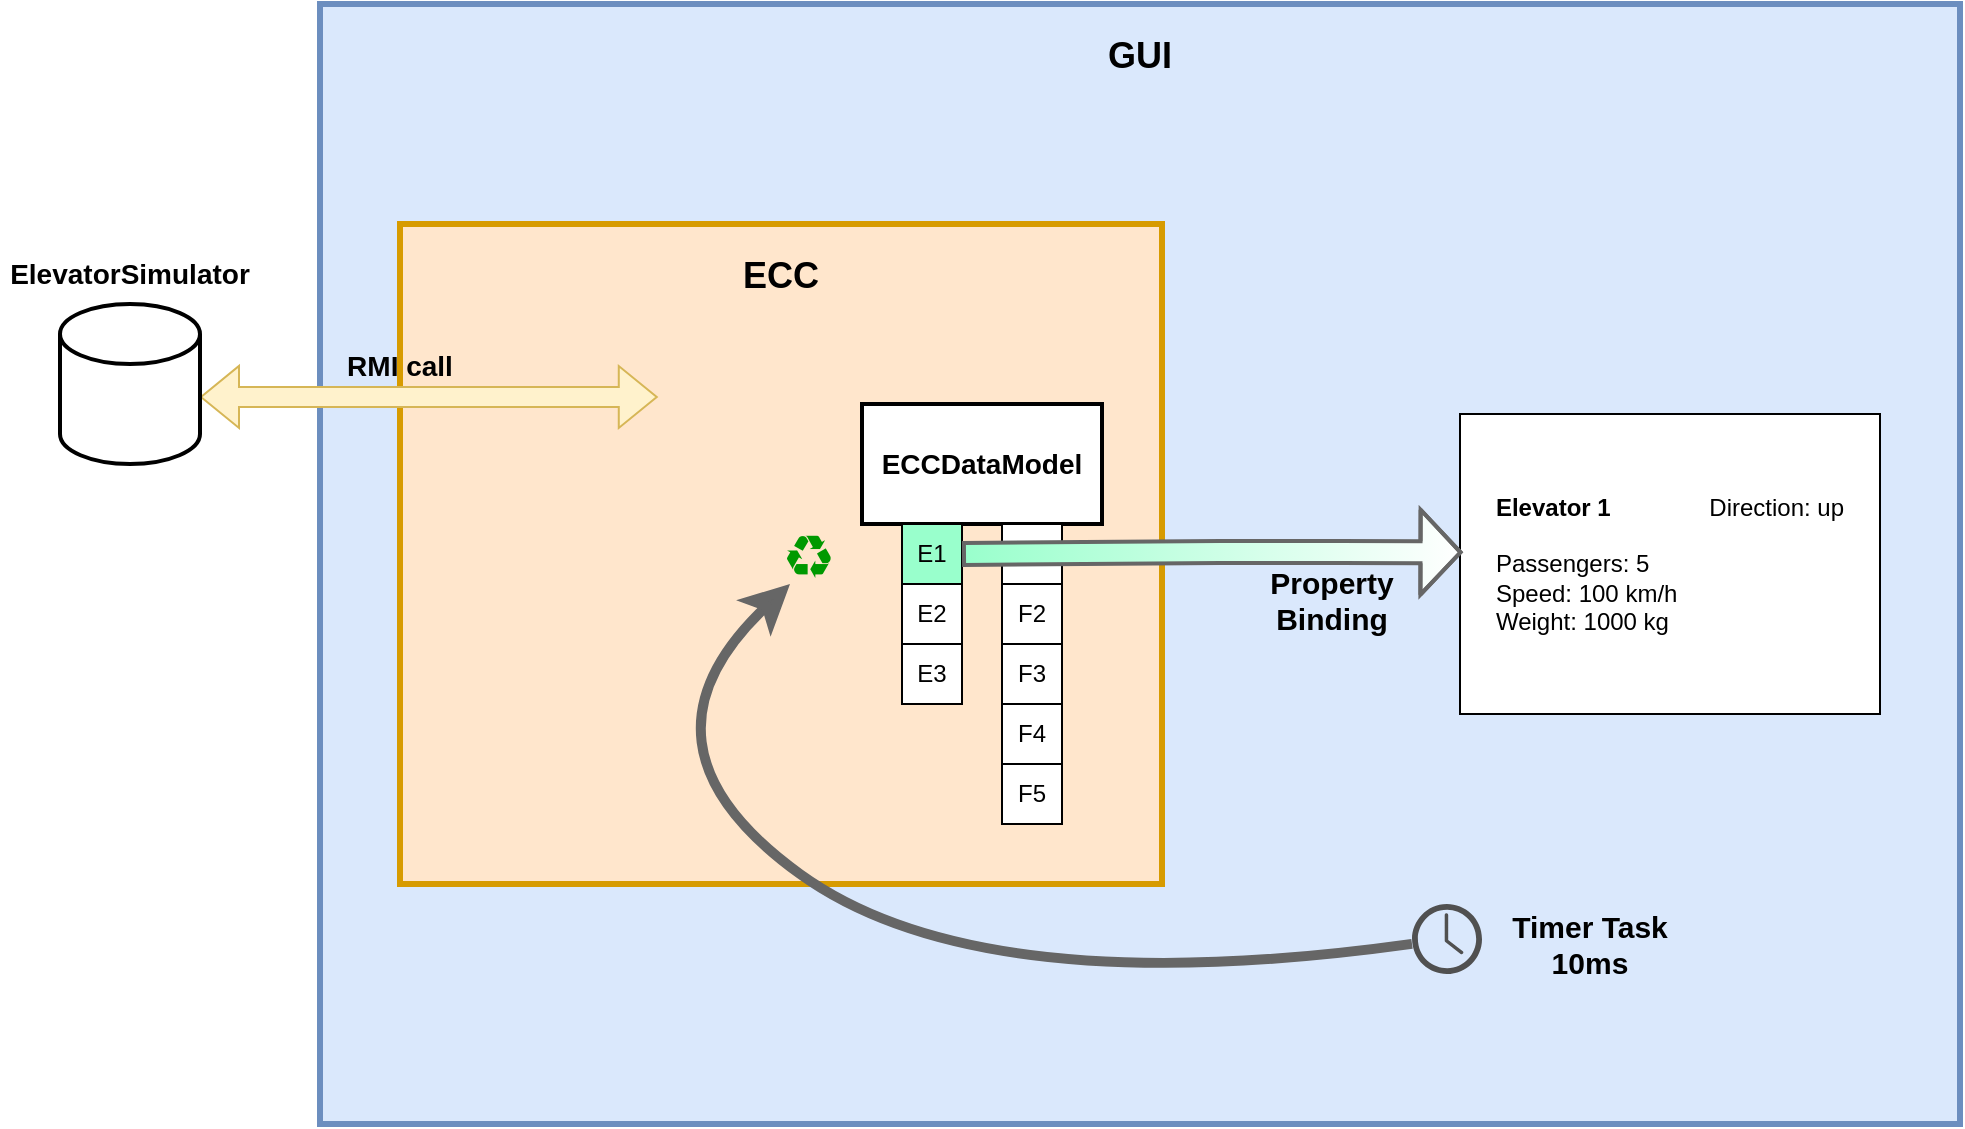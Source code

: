 <mxfile version="16.2.7" type="device" pages="2"><diagram id="3RpfQ6hNFH88XMWcWQRx" name="Page-1"><mxGraphModel dx="920" dy="932" grid="1" gridSize="10" guides="1" tooltips="1" connect="1" arrows="1" fold="1" page="1" pageScale="1" pageWidth="1169" pageHeight="827" math="0" shadow="0"><root><mxCell id="0"/><mxCell id="1" parent="0"/><mxCell id="2roFpYWt_RzZfjq3wDPJ-27" value="GUI" style="rounded=0;whiteSpace=wrap;html=1;fillColor=#dae8fc;strokeColor=#6c8ebf;glass=0;shadow=0;sketch=0;align=center;verticalAlign=top;spacing=11;fontSize=18;fontStyle=1;strokeWidth=3;" vertex="1" parent="1"><mxGeometry x="180" y="90" width="820" height="560" as="geometry"/></mxCell><mxCell id="THf-YUbgfOtrubaINq57-1" value="ECC" style="rounded=0;whiteSpace=wrap;html=1;fillColor=#ffe6cc;strokeColor=#d79b00;glass=0;shadow=0;sketch=0;align=center;verticalAlign=top;spacing=11;fontSize=18;fontStyle=1;strokeWidth=3;" vertex="1" parent="1"><mxGeometry x="220" y="200" width="381" height="330" as="geometry"/></mxCell><mxCell id="THf-YUbgfOtrubaINq57-4" value="ECCDataModel" style="rounded=0;whiteSpace=wrap;html=1;fontSize=14;fontStyle=1;strokeWidth=2;" vertex="1" parent="1"><mxGeometry x="451" y="290" width="120" height="60" as="geometry"/></mxCell><mxCell id="THf-YUbgfOtrubaINq57-28" value="&lt;font color=&quot;#000000&quot; style=&quot;font-size: 12px;&quot;&gt;&lt;span style=&quot;font-size: 12px; line-height: 1;&quot;&gt;E1&lt;/span&gt;&lt;/font&gt;" style="whiteSpace=wrap;html=1;aspect=fixed;rounded=0;shadow=0;glass=0;labelBackgroundColor=none;sketch=0;fontSize=12;fontColor=#009900;strokeWidth=1;gradientColor=none;align=center;verticalAlign=middle;spacing=0;fillColor=#99FFCC;" vertex="1" parent="1"><mxGeometry x="471" y="350" width="30" height="30" as="geometry"/></mxCell><mxCell id="THf-YUbgfOtrubaINq57-29" value="&lt;font color=&quot;#000000&quot; style=&quot;font-size: 12px&quot;&gt;&lt;span style=&quot;font-size: 12px ; line-height: 1&quot;&gt;E2&lt;/span&gt;&lt;/font&gt;" style="whiteSpace=wrap;html=1;aspect=fixed;rounded=0;shadow=0;glass=0;labelBackgroundColor=none;sketch=0;fontSize=12;fontColor=#009900;strokeWidth=1;gradientColor=none;align=center;verticalAlign=middle;spacing=0;" vertex="1" parent="1"><mxGeometry x="471" y="380" width="30" height="30" as="geometry"/></mxCell><mxCell id="THf-YUbgfOtrubaINq57-30" value="&lt;font color=&quot;#000000&quot; style=&quot;font-size: 12px&quot;&gt;&lt;span style=&quot;font-size: 12px ; line-height: 1&quot;&gt;E3&lt;/span&gt;&lt;/font&gt;" style="whiteSpace=wrap;html=1;aspect=fixed;rounded=0;shadow=0;glass=0;labelBackgroundColor=none;sketch=0;fontSize=12;fontColor=#009900;strokeWidth=1;gradientColor=none;align=center;verticalAlign=middle;spacing=0;" vertex="1" parent="1"><mxGeometry x="471" y="410" width="30" height="30" as="geometry"/></mxCell><mxCell id="THf-YUbgfOtrubaINq57-32" value="&lt;font color=&quot;#000000&quot; style=&quot;font-size: 12px&quot;&gt;&lt;span style=&quot;font-size: 12px ; line-height: 1&quot;&gt;F1&lt;/span&gt;&lt;/font&gt;" style="whiteSpace=wrap;html=1;aspect=fixed;rounded=0;shadow=0;glass=0;labelBackgroundColor=none;sketch=0;fontSize=12;fontColor=#009900;strokeWidth=1;gradientColor=none;align=center;verticalAlign=middle;spacing=0;" vertex="1" parent="1"><mxGeometry x="521" y="350" width="30" height="30" as="geometry"/></mxCell><mxCell id="THf-YUbgfOtrubaINq57-33" value="&lt;font color=&quot;#000000&quot; style=&quot;font-size: 12px&quot;&gt;&lt;span style=&quot;font-size: 12px ; line-height: 1&quot;&gt;F2&lt;/span&gt;&lt;/font&gt;" style="whiteSpace=wrap;html=1;aspect=fixed;rounded=0;shadow=0;glass=0;labelBackgroundColor=none;sketch=0;fontSize=12;fontColor=#009900;strokeWidth=1;gradientColor=none;align=center;verticalAlign=middle;spacing=0;" vertex="1" parent="1"><mxGeometry x="521" y="380" width="30" height="30" as="geometry"/></mxCell><mxCell id="THf-YUbgfOtrubaINq57-34" value="&lt;font color=&quot;#000000&quot; style=&quot;font-size: 12px&quot;&gt;&lt;span style=&quot;font-size: 12px ; line-height: 1&quot;&gt;F3&lt;/span&gt;&lt;/font&gt;" style="whiteSpace=wrap;html=1;aspect=fixed;rounded=0;shadow=0;glass=0;labelBackgroundColor=none;sketch=0;fontSize=12;fontColor=#009900;strokeWidth=1;gradientColor=none;align=center;verticalAlign=middle;spacing=0;" vertex="1" parent="1"><mxGeometry x="521" y="410" width="30" height="30" as="geometry"/></mxCell><mxCell id="THf-YUbgfOtrubaINq57-35" value="&lt;font color=&quot;#000000&quot; style=&quot;font-size: 12px&quot;&gt;&lt;span style=&quot;font-size: 12px ; line-height: 1&quot;&gt;F4&lt;br&gt;&lt;/span&gt;&lt;/font&gt;" style="whiteSpace=wrap;html=1;aspect=fixed;rounded=0;shadow=0;glass=0;labelBackgroundColor=none;sketch=0;fontSize=12;fontColor=#009900;strokeWidth=1;gradientColor=none;align=center;verticalAlign=middle;spacing=0;" vertex="1" parent="1"><mxGeometry x="521" y="440" width="30" height="30" as="geometry"/></mxCell><mxCell id="THf-YUbgfOtrubaINq57-36" value="&lt;font color=&quot;#000000&quot; style=&quot;font-size: 12px&quot;&gt;&lt;span style=&quot;font-size: 12px ; line-height: 1&quot;&gt;F5&lt;br&gt;&lt;/span&gt;&lt;/font&gt;" style="whiteSpace=wrap;html=1;aspect=fixed;rounded=0;shadow=0;glass=0;labelBackgroundColor=none;sketch=0;fontSize=12;fontColor=#009900;strokeWidth=1;gradientColor=none;align=center;verticalAlign=middle;spacing=0;" vertex="1" parent="1"><mxGeometry x="521" y="470" width="30" height="30" as="geometry"/></mxCell><mxCell id="2roFpYWt_RzZfjq3wDPJ-26" value="♻" style="edgeLabel;html=1;align=center;verticalAlign=middle;resizable=0;points=[];fontSize=30;labelBackgroundColor=none;fontColor=#009900;" vertex="1" connectable="0" parent="1"><mxGeometry x="380" y="394.996" as="geometry"><mxPoint x="44" y="-29" as="offset"/></mxGeometry></mxCell><mxCell id="kzOA4Y-QDU9YmYKqWRaX-1" value="" style="shape=flexArrow;endArrow=classic;startArrow=classic;html=1;rounded=0;fontSize=14;entryX=0.113;entryY=0.213;entryDx=0;entryDy=0;entryPerimeter=0;exitX=1;exitY=0.581;exitDx=0;exitDy=0;exitPerimeter=0;labelBackgroundColor=default;labelBorderColor=none;strokeWidth=1;fillColor=#fff2cc;strokeColor=#d6b656;" edge="1" parent="1" source="kzOA4Y-QDU9YmYKqWRaX-2"><mxGeometry width="100" height="100" relative="1" as="geometry"><mxPoint x="130" y="287" as="sourcePoint"/><mxPoint x="348.89" y="286.5" as="targetPoint"/></mxGeometry></mxCell><mxCell id="kzOA4Y-QDU9YmYKqWRaX-2" value="" style="shape=cylinder3;whiteSpace=wrap;html=1;boundedLbl=1;backgroundOutline=1;size=15;rounded=0;shadow=0;glass=0;sketch=0;fontSize=14;strokeWidth=2;gradientColor=none;" vertex="1" parent="1"><mxGeometry x="50" y="240" width="70" height="80" as="geometry"/></mxCell><mxCell id="kzOA4Y-QDU9YmYKqWRaX-3" value="&lt;b&gt;ElevatorSimulator&lt;/b&gt;" style="text;html=1;strokeColor=none;fillColor=none;align=center;verticalAlign=middle;whiteSpace=wrap;rounded=0;shadow=0;glass=0;sketch=0;fontSize=14;" vertex="1" parent="1"><mxGeometry x="20" y="210" width="130" height="30" as="geometry"/></mxCell><mxCell id="kzOA4Y-QDU9YmYKqWRaX-4" value="&lt;b&gt;RMI call&lt;/b&gt;" style="text;html=1;strokeColor=none;fillColor=none;align=center;verticalAlign=middle;whiteSpace=wrap;rounded=0;shadow=0;glass=0;sketch=0;fontSize=14;" vertex="1" parent="1"><mxGeometry x="155" y="256" width="130" height="30" as="geometry"/></mxCell><mxCell id="kzOA4Y-QDU9YmYKqWRaX-6" value="&lt;div style=&quot;text-align: left&quot;&gt;&lt;span&gt;&lt;b&gt;Elevator 1&lt;/b&gt;&lt;/span&gt;&lt;span style=&quot;white-space: pre&quot;&gt;&#9;&lt;/span&gt;&lt;span style=&quot;white-space: pre&quot;&gt;&#9;&lt;/span&gt;&lt;span&gt;Direction: up&lt;/span&gt;&lt;/div&gt;&lt;div style=&quot;text-align: left&quot;&gt;&lt;span&gt;&lt;br&gt;&lt;/span&gt;&lt;/div&gt;&lt;div style=&quot;text-align: left&quot;&gt;&lt;span&gt;Passengers: 5&lt;/span&gt;&lt;/div&gt;&lt;div style=&quot;text-align: left&quot;&gt;&lt;span&gt;Speed: 100 km/h&lt;/span&gt;&lt;/div&gt;&lt;div style=&quot;text-align: left&quot;&gt;&lt;span&gt;Weight: 1000 kg&lt;/span&gt;&lt;/div&gt;" style="rounded=0;whiteSpace=wrap;html=1;shadow=0;glass=0;labelBackgroundColor=none;sketch=0;fontSize=12;fontColor=#000000;strokeWidth=1;gradientColor=none;" vertex="1" parent="1"><mxGeometry x="750" y="295" width="210" height="150" as="geometry"/></mxCell><mxCell id="kzOA4Y-QDU9YmYKqWRaX-7" value="" style="endArrow=classic;html=1;rounded=0;labelBackgroundColor=default;labelBorderColor=none;fontSize=12;fontColor=#000000;strokeWidth=2;exitX=1;exitY=0.5;exitDx=0;exitDy=0;entryX=0.006;entryY=0.461;entryDx=0;entryDy=0;entryPerimeter=0;fillColor=#FFFFFF;strokeColor=#666666;endWidth=29.444;shape=flexArrow;sketch=0;shadow=0;gradientColor=#99FFCC;gradientDirection=west;" edge="1" parent="1" source="THf-YUbgfOtrubaINq57-28" target="kzOA4Y-QDU9YmYKqWRaX-6"><mxGeometry width="50" height="50" relative="1" as="geometry"><mxPoint x="630" y="400" as="sourcePoint"/><mxPoint x="680" y="350" as="targetPoint"/><Array as="points"><mxPoint x="630" y="364"/><mxPoint x="690" y="364"/></Array></mxGeometry></mxCell><mxCell id="kzOA4Y-QDU9YmYKqWRaX-8" value="&lt;font style=&quot;font-size: 15px&quot;&gt;&lt;b&gt;Property&lt;br&gt;Binding&lt;/b&gt;&lt;/font&gt;" style="text;html=1;strokeColor=none;fillColor=none;align=center;verticalAlign=middle;whiteSpace=wrap;rounded=0;shadow=0;glass=0;labelBackgroundColor=none;sketch=0;fontSize=12;fontColor=#000000;" vertex="1" parent="1"><mxGeometry x="646" y="368" width="80" height="40" as="geometry"/></mxCell><mxCell id="hOhdzbNlaU2d4yTV2Ng1-2" value="" style="sketch=0;pointerEvents=1;shadow=0;dashed=0;html=1;strokeColor=none;fillColor=#505050;labelPosition=center;verticalLabelPosition=bottom;verticalAlign=top;outlineConnect=0;align=center;shape=mxgraph.office.concepts.clock;rounded=0;glass=0;labelBackgroundColor=none;fontSize=30;fontColor=#000000;gradientColor=none;" vertex="1" parent="1"><mxGeometry x="726" y="540" width="35" height="35" as="geometry"/></mxCell><mxCell id="hOhdzbNlaU2d4yTV2Ng1-3" value="&lt;span style=&quot;font-size: 15px&quot;&gt;&lt;b&gt;Timer Task&lt;br&gt;10ms&lt;br&gt;&lt;/b&gt;&lt;/span&gt;" style="text;html=1;strokeColor=none;fillColor=none;align=center;verticalAlign=middle;whiteSpace=wrap;rounded=0;shadow=0;glass=0;labelBackgroundColor=none;sketch=0;fontSize=12;fontColor=#000000;" vertex="1" parent="1"><mxGeometry x="770" y="540" width="90" height="40" as="geometry"/></mxCell><mxCell id="hOhdzbNlaU2d4yTV2Ng1-4" value="" style="curved=1;endArrow=classic;html=1;rounded=0;shadow=0;labelBackgroundColor=default;labelBorderColor=none;sketch=0;fontSize=30;fontColor=#000000;strokeWidth=5;gradientDirection=west;endSize=9;fillColor=#f5f5f5;strokeColor=#666666;" edge="1" parent="1" source="hOhdzbNlaU2d4yTV2Ng1-2"><mxGeometry width="50" height="50" relative="1" as="geometry"><mxPoint x="640" y="600" as="sourcePoint"/><mxPoint x="415" y="380" as="targetPoint"/><Array as="points"><mxPoint x="510" y="590"/><mxPoint x="330" y="460"/></Array></mxGeometry></mxCell></root></mxGraphModel></diagram><diagram id="xHxyVzHbGDmQ5d4UEQFl" name="Page-2"><mxGraphModel dx="782" dy="792" grid="1" gridSize="10" guides="1" tooltips="1" connect="1" arrows="1" fold="1" page="1" pageScale="1" pageWidth="1169" pageHeight="827" math="0" shadow="0"><root><mxCell id="lT9hu4KQHvGVK1FEwJ2A-0"/><mxCell id="lT9hu4KQHvGVK1FEwJ2A-1" parent="lT9hu4KQHvGVK1FEwJ2A-0"/><mxCell id="lT9hu4KQHvGVK1FEwJ2A-2" value="ECC" style="rounded=0;whiteSpace=wrap;html=1;fillColor=#ffe6cc;strokeColor=#d79b00;glass=0;shadow=0;sketch=0;align=center;verticalAlign=top;spacing=11;fontSize=18;fontStyle=1;strokeWidth=3;" vertex="1" parent="lT9hu4KQHvGVK1FEwJ2A-1"><mxGeometry x="589" y="720" width="530" height="500" as="geometry"/></mxCell><mxCell id="lT9hu4KQHvGVK1FEwJ2A-3" value="ECCUpdater" style="rounded=0;whiteSpace=wrap;html=1;fontStyle=1;fontSize=14;strokeWidth=2;" vertex="1" parent="lT9hu4KQHvGVK1FEwJ2A-1"><mxGeometry x="960" y="880" width="120" height="60" as="geometry"/></mxCell><mxCell id="lT9hu4KQHvGVK1FEwJ2A-4" value="ECCFactory" style="rounded=0;whiteSpace=wrap;html=1;fontSize=14;fontStyle=1;strokeWidth=2;" vertex="1" parent="lT9hu4KQHvGVK1FEwJ2A-1"><mxGeometry x="794" y="880" width="120" height="60" as="geometry"/></mxCell><mxCell id="lT9hu4KQHvGVK1FEwJ2A-5" value="ECCDataModel" style="rounded=0;whiteSpace=wrap;html=1;fontSize=14;fontStyle=1;strokeWidth=2;" vertex="1" parent="lT9hu4KQHvGVK1FEwJ2A-1"><mxGeometry x="960" y="1000" width="120" height="60" as="geometry"/></mxCell><mxCell id="lT9hu4KQHvGVK1FEwJ2A-6" value="" style="shape=flexArrow;endArrow=classic;startArrow=classic;html=1;rounded=0;fontSize=14;entryX=0.113;entryY=0.213;entryDx=0;entryDy=0;entryPerimeter=0;exitX=1;exitY=0.581;exitDx=0;exitDy=0;exitPerimeter=0;labelBackgroundColor=default;labelBorderColor=none;strokeWidth=1;fillColor=#CCE5FF;" edge="1" parent="lT9hu4KQHvGVK1FEwJ2A-1" source="lT9hu4KQHvGVK1FEwJ2A-7" target="lT9hu4KQHvGVK1FEwJ2A-2"><mxGeometry width="100" height="100" relative="1" as="geometry"><mxPoint x="430" y="827" as="sourcePoint"/><mxPoint x="599" y="860" as="targetPoint"/></mxGeometry></mxCell><mxCell id="lT9hu4KQHvGVK1FEwJ2A-7" value="" style="shape=cylinder3;whiteSpace=wrap;html=1;boundedLbl=1;backgroundOutline=1;size=15;rounded=0;shadow=0;glass=0;sketch=0;fontSize=14;strokeWidth=2;gradientColor=none;" vertex="1" parent="lT9hu4KQHvGVK1FEwJ2A-1"><mxGeometry x="350" y="780" width="70" height="80" as="geometry"/></mxCell><mxCell id="lT9hu4KQHvGVK1FEwJ2A-8" value="&lt;b&gt;ElevatorSimulator&lt;/b&gt;" style="text;html=1;strokeColor=none;fillColor=none;align=center;verticalAlign=middle;whiteSpace=wrap;rounded=0;shadow=0;glass=0;sketch=0;fontSize=14;" vertex="1" parent="lT9hu4KQHvGVK1FEwJ2A-1"><mxGeometry x="320" y="750" width="130" height="30" as="geometry"/></mxCell><mxCell id="lT9hu4KQHvGVK1FEwJ2A-9" value="&lt;b&gt;RMI call&lt;/b&gt;" style="text;html=1;strokeColor=none;fillColor=none;align=center;verticalAlign=middle;whiteSpace=wrap;rounded=0;shadow=0;glass=0;sketch=0;fontSize=14;" vertex="1" parent="lT9hu4KQHvGVK1FEwJ2A-1"><mxGeometry x="455" y="796" width="130" height="30" as="geometry"/></mxCell><mxCell id="lT9hu4KQHvGVK1FEwJ2A-10" value="RmiWrapper" style="rounded=0;whiteSpace=wrap;html=1;fontSize=14;fontStyle=1;strokeWidth=2;" vertex="1" parent="lT9hu4KQHvGVK1FEwJ2A-1"><mxGeometry x="650" y="790" width="120" height="60" as="geometry"/></mxCell><mxCell id="lT9hu4KQHvGVK1FEwJ2A-11" value="" style="endArrow=classic;html=1;rounded=0;fontSize=14;exitX=0.5;exitY=0;exitDx=0;exitDy=0;entryX=1;entryY=0.5;entryDx=0;entryDy=0;" edge="1" parent="lT9hu4KQHvGVK1FEwJ2A-1" source="lT9hu4KQHvGVK1FEwJ2A-4" target="lT9hu4KQHvGVK1FEwJ2A-10"><mxGeometry width="50" height="50" relative="1" as="geometry"><mxPoint x="720" y="970" as="sourcePoint"/><mxPoint x="770" y="920" as="targetPoint"/></mxGeometry></mxCell><mxCell id="lT9hu4KQHvGVK1FEwJ2A-12" value="uses" style="edgeLabel;html=1;align=center;verticalAlign=middle;resizable=0;points=[];fontSize=14;labelBackgroundColor=none;" vertex="1" connectable="0" parent="lT9hu4KQHvGVK1FEwJ2A-11"><mxGeometry x="0.191" y="2" relative="1" as="geometry"><mxPoint x="37" y="4" as="offset"/></mxGeometry></mxCell><mxCell id="lT9hu4KQHvGVK1FEwJ2A-13" value="" style="endArrow=classic;html=1;rounded=0;fontSize=14;exitX=0.5;exitY=0;exitDx=0;exitDy=0;entryX=1;entryY=0.25;entryDx=0;entryDy=0;" edge="1" parent="lT9hu4KQHvGVK1FEwJ2A-1" source="lT9hu4KQHvGVK1FEwJ2A-3" target="lT9hu4KQHvGVK1FEwJ2A-10"><mxGeometry width="50" height="50" relative="1" as="geometry"><mxPoint x="864" y="890" as="sourcePoint"/><mxPoint x="780" y="830" as="targetPoint"/></mxGeometry></mxCell><mxCell id="lT9hu4KQHvGVK1FEwJ2A-14" value="uses" style="edgeLabel;html=1;align=center;verticalAlign=middle;resizable=0;points=[];fontSize=14;labelBackgroundColor=none;" vertex="1" connectable="0" parent="lT9hu4KQHvGVK1FEwJ2A-1"><mxGeometry x="913.997" y="830.004" as="geometry"/></mxCell><mxCell id="lT9hu4KQHvGVK1FEwJ2A-15" value="" style="endArrow=classic;html=1;rounded=0;fontSize=14;exitX=0.5;exitY=1;exitDx=0;exitDy=0;entryX=0;entryY=0.25;entryDx=0;entryDy=0;" edge="1" parent="lT9hu4KQHvGVK1FEwJ2A-1" source="lT9hu4KQHvGVK1FEwJ2A-4" target="lT9hu4KQHvGVK1FEwJ2A-5"><mxGeometry width="50" height="50" relative="1" as="geometry"><mxPoint x="864" y="890" as="sourcePoint"/><mxPoint x="780" y="830" as="targetPoint"/></mxGeometry></mxCell><mxCell id="lT9hu4KQHvGVK1FEwJ2A-16" value="creates" style="edgeLabel;html=1;align=center;verticalAlign=middle;resizable=0;points=[];fontSize=14;labelBackgroundColor=none;" vertex="1" connectable="0" parent="lT9hu4KQHvGVK1FEwJ2A-15"><mxGeometry x="0.191" y="2" relative="1" as="geometry"><mxPoint x="-58" y="-13" as="offset"/></mxGeometry></mxCell><mxCell id="lT9hu4KQHvGVK1FEwJ2A-17" value="" style="shape=flexArrow;endArrow=classic;html=1;rounded=0;fontSize=14;exitX=0.5;exitY=1;exitDx=0;exitDy=0;entryX=0.5;entryY=0;entryDx=0;entryDy=0;" edge="1" parent="lT9hu4KQHvGVK1FEwJ2A-1" source="lT9hu4KQHvGVK1FEwJ2A-3" target="lT9hu4KQHvGVK1FEwJ2A-5"><mxGeometry width="50" height="50" relative="1" as="geometry"><mxPoint x="990" y="1000" as="sourcePoint"/><mxPoint x="1040" y="950" as="targetPoint"/></mxGeometry></mxCell><mxCell id="lT9hu4KQHvGVK1FEwJ2A-18" value="♻" style="edgeLabel;html=1;align=center;verticalAlign=middle;resizable=0;points=[];fontSize=26;labelBackgroundColor=none;fontColor=#009900;" vertex="1" connectable="0" parent="lT9hu4KQHvGVK1FEwJ2A-17"><mxGeometry x="0.361" y="-12" relative="1" as="geometry"><mxPoint x="32" y="-17" as="offset"/></mxGeometry></mxCell><mxCell id="lT9hu4KQHvGVK1FEwJ2A-19" value="&lt;font color=&quot;#000000&quot; style=&quot;font-size: 12px;&quot;&gt;&lt;span style=&quot;font-size: 12px; line-height: 1;&quot;&gt;E1&lt;/span&gt;&lt;/font&gt;" style="whiteSpace=wrap;html=1;aspect=fixed;rounded=0;shadow=0;glass=0;labelBackgroundColor=none;sketch=0;fontSize=12;fontColor=#009900;strokeWidth=1;gradientColor=none;align=center;verticalAlign=middle;spacing=0;" vertex="1" parent="lT9hu4KQHvGVK1FEwJ2A-1"><mxGeometry x="980" y="1060" width="30" height="30" as="geometry"/></mxCell><mxCell id="lT9hu4KQHvGVK1FEwJ2A-20" value="&lt;font color=&quot;#000000&quot; style=&quot;font-size: 12px&quot;&gt;&lt;span style=&quot;font-size: 12px ; line-height: 1&quot;&gt;E2&lt;/span&gt;&lt;/font&gt;" style="whiteSpace=wrap;html=1;aspect=fixed;rounded=0;shadow=0;glass=0;labelBackgroundColor=none;sketch=0;fontSize=12;fontColor=#009900;strokeWidth=1;gradientColor=none;align=center;verticalAlign=middle;spacing=0;" vertex="1" parent="lT9hu4KQHvGVK1FEwJ2A-1"><mxGeometry x="980" y="1090" width="30" height="30" as="geometry"/></mxCell><mxCell id="lT9hu4KQHvGVK1FEwJ2A-21" value="&lt;font color=&quot;#000000&quot; style=&quot;font-size: 12px&quot;&gt;&lt;span style=&quot;font-size: 12px ; line-height: 1&quot;&gt;E3&lt;/span&gt;&lt;/font&gt;" style="whiteSpace=wrap;html=1;aspect=fixed;rounded=0;shadow=0;glass=0;labelBackgroundColor=none;sketch=0;fontSize=12;fontColor=#009900;strokeWidth=1;gradientColor=none;align=center;verticalAlign=middle;spacing=0;" vertex="1" parent="lT9hu4KQHvGVK1FEwJ2A-1"><mxGeometry x="980" y="1120" width="30" height="30" as="geometry"/></mxCell><mxCell id="lT9hu4KQHvGVK1FEwJ2A-22" value="&lt;font color=&quot;#000000&quot; style=&quot;font-size: 12px&quot;&gt;&lt;span style=&quot;font-size: 12px ; line-height: 1&quot;&gt;F1&lt;/span&gt;&lt;/font&gt;" style="whiteSpace=wrap;html=1;aspect=fixed;rounded=0;shadow=0;glass=0;labelBackgroundColor=none;sketch=0;fontSize=12;fontColor=#009900;strokeWidth=1;gradientColor=none;align=center;verticalAlign=middle;spacing=0;" vertex="1" parent="lT9hu4KQHvGVK1FEwJ2A-1"><mxGeometry x="1030" y="1060" width="30" height="30" as="geometry"/></mxCell><mxCell id="lT9hu4KQHvGVK1FEwJ2A-23" value="&lt;font color=&quot;#000000&quot; style=&quot;font-size: 12px&quot;&gt;&lt;span style=&quot;font-size: 12px ; line-height: 1&quot;&gt;F2&lt;/span&gt;&lt;/font&gt;" style="whiteSpace=wrap;html=1;aspect=fixed;rounded=0;shadow=0;glass=0;labelBackgroundColor=none;sketch=0;fontSize=12;fontColor=#009900;strokeWidth=1;gradientColor=none;align=center;verticalAlign=middle;spacing=0;" vertex="1" parent="lT9hu4KQHvGVK1FEwJ2A-1"><mxGeometry x="1030" y="1090" width="30" height="30" as="geometry"/></mxCell><mxCell id="lT9hu4KQHvGVK1FEwJ2A-24" value="&lt;font color=&quot;#000000&quot; style=&quot;font-size: 12px&quot;&gt;&lt;span style=&quot;font-size: 12px ; line-height: 1&quot;&gt;F3&lt;/span&gt;&lt;/font&gt;" style="whiteSpace=wrap;html=1;aspect=fixed;rounded=0;shadow=0;glass=0;labelBackgroundColor=none;sketch=0;fontSize=12;fontColor=#009900;strokeWidth=1;gradientColor=none;align=center;verticalAlign=middle;spacing=0;" vertex="1" parent="lT9hu4KQHvGVK1FEwJ2A-1"><mxGeometry x="1030" y="1120" width="30" height="30" as="geometry"/></mxCell><mxCell id="lT9hu4KQHvGVK1FEwJ2A-25" value="&lt;font color=&quot;#000000&quot; style=&quot;font-size: 12px&quot;&gt;&lt;span style=&quot;font-size: 12px ; line-height: 1&quot;&gt;F4&lt;br&gt;&lt;/span&gt;&lt;/font&gt;" style="whiteSpace=wrap;html=1;aspect=fixed;rounded=0;shadow=0;glass=0;labelBackgroundColor=none;sketch=0;fontSize=12;fontColor=#009900;strokeWidth=1;gradientColor=none;align=center;verticalAlign=middle;spacing=0;" vertex="1" parent="lT9hu4KQHvGVK1FEwJ2A-1"><mxGeometry x="1030" y="1150" width="30" height="30" as="geometry"/></mxCell><mxCell id="lT9hu4KQHvGVK1FEwJ2A-26" value="&lt;font color=&quot;#000000&quot; style=&quot;font-size: 12px&quot;&gt;&lt;span style=&quot;font-size: 12px ; line-height: 1&quot;&gt;F5&lt;br&gt;&lt;/span&gt;&lt;/font&gt;" style="whiteSpace=wrap;html=1;aspect=fixed;rounded=0;shadow=0;glass=0;labelBackgroundColor=none;sketch=0;fontSize=12;fontColor=#009900;strokeWidth=1;gradientColor=none;align=center;verticalAlign=middle;spacing=0;" vertex="1" parent="lT9hu4KQHvGVK1FEwJ2A-1"><mxGeometry x="1030" y="1180" width="30" height="30" as="geometry"/></mxCell></root></mxGraphModel></diagram></mxfile>